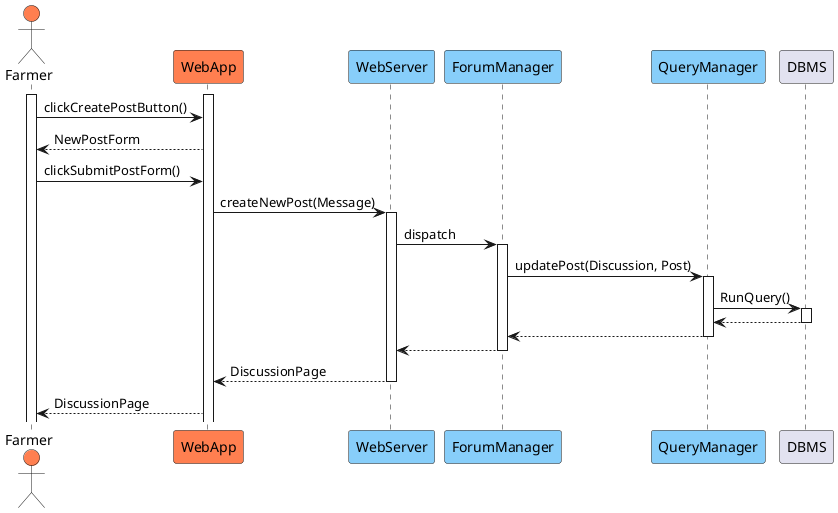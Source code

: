 @startuml
'skinparam style strictuml
'skinparam monochrome true
skinparam actorStyle awsome

actor Farmer #Coral
participant WebApp #Coral
participant WebServer #LightSkyBlue
'participant FarmerManager #LightSkyBlue
'participant DataMiner #LightSkyBlue
'participant DailyPlanManager #LightSkyBlue
participant ForumManager #LightSkyBlue
'participant ForumManager #LightSkyBlue
'participant WeatherForecastManager #LightSkyBlue

participant QueryManager #LightSkyBlue
participant DBMS

'participant WeatherForecastService #ADD1B2

Activate Farmer
Activate WebApp

Farmer->WebApp: clickCreatePostButton()

WebApp-->Farmer: NewPostForm

Farmer->WebApp: clickSubmitPostForm()

WebApp->WebServer: createNewPost(Message)
Activate WebServer
WebServer->ForumManager: dispatch
Activate ForumManager

ForumManager->QueryManager: updatePost(Discussion, Post)
Activate QueryManager

QueryManager->DBMS: RunQuery()

Activate DBMS

DBMS-->QueryManager : 

Deactivate DBMS
QueryManager-->ForumManager: 

Deactivate QueryManager

ForumManager-->WebServer

Deactivate ForumManager
WebServer-->WebApp: DiscussionPage
Deactivate WebServer
WebApp-->Farmer: DiscussionPage





@enduml
